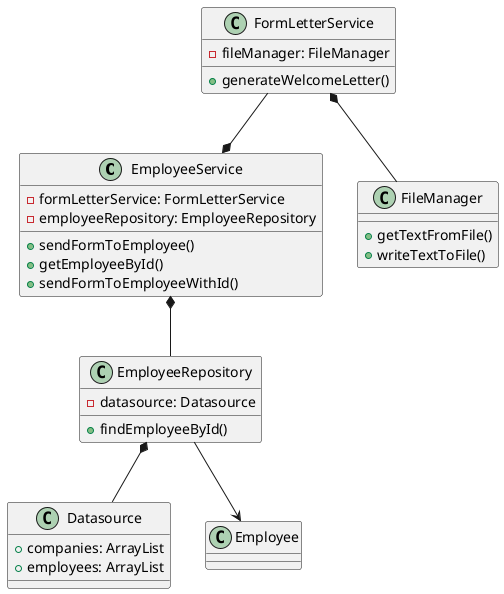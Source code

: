 @startuml
class EmployeeService{
  - formLetterService: FormLetterService
  - employeeRepository: EmployeeRepository
  + sendFormToEmployee()
  + getEmployeeById()
  + sendFormToEmployeeWithId()
}
class EmployeeRepository{
  - datasource: Datasource
  + findEmployeeById()
}
class FormLetterService{
  - fileManager: FileManager
  + generateWelcomeLetter()
}
class FileManager{
  + getTextFromFile()
  + writeTextToFile()
}
class Datasource{
  + companies: ArrayList
  + employees: ArrayList
}
FormLetterService --* EmployeeService
FormLetterService *-- FileManager
EmployeeRepository *-- Datasource
EmployeeService *-- EmployeeRepository
EmployeeRepository --> Employee
@end